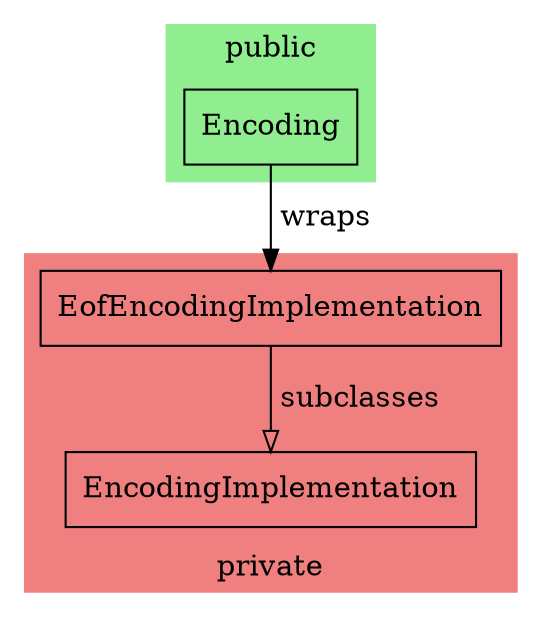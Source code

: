 digraph G
{
    node [shape="box"];

    subgraph cluster_private
    {
        label="private";
        labelloc="b";
        style="filled";
        color=lightcoral;

        impl [label="EncodingImplementation"];
        eof [label="EofEncodingImplementation"];

        eof -> impl [arrowhead=onormal, label=" subclasses"];
    }

    subgraph cluster_public
    {
        label="public";

        style="filled";
        color=lightgreen;

        enc [label="Encoding"];
    }

    enc -> eof [label=" wraps"];
}